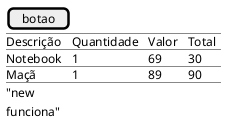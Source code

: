 @startsalt elementos
{
    !unquoted procedure $renderiza($leftbracket,$rightbracket,$midlelement,)
            $leftbracket %newline() $midlelement $rightbracket
    !endprocedure

    !unquoted procedure $render($multi, $leftbracket, $midlelement, $rightbracket)
    !if ($multi==1)
         $leftbracket %newline() $midlelement $rightbracket
    !else
        $leftbracket $midlelement $rightbracket
    !endif    

    !endprocedure


    $render(0, [, "botao",])
    $render(1, {T-,"Descrição | Quantidade | Valor | Total %newline() Notebook  |  1 | 69 |30 %newline() Maçã | 1 | 89 | 90",})
    %newline()
   
   "new %newline() funciona"
    

}
@endsalt